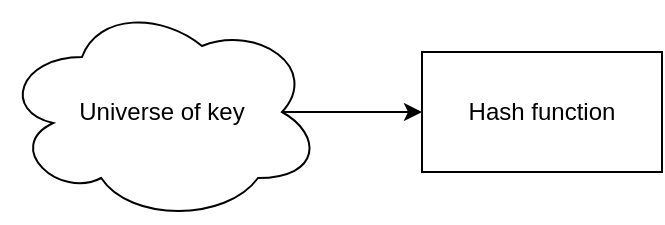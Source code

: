 <mxfile>
    <diagram id="z0KGTrvXaXvIbUt_3oa3" name="Page-1">
        <mxGraphModel dx="880" dy="444" grid="1" gridSize="10" guides="1" tooltips="1" connect="1" arrows="1" fold="1" page="1" pageScale="1" pageWidth="850" pageHeight="1100" math="0" shadow="0">
            <root>
                <mxCell id="0"/>
                <mxCell id="1" parent="0"/>
                <mxCell id="4" style="edgeStyle=none;html=1;exitX=0.875;exitY=0.5;exitDx=0;exitDy=0;exitPerimeter=0;" edge="1" parent="1" source="2" target="3">
                    <mxGeometry relative="1" as="geometry"/>
                </mxCell>
                <mxCell id="2" value="Universe of key" style="ellipse;shape=cloud;whiteSpace=wrap;html=1;" vertex="1" parent="1">
                    <mxGeometry x="80" y="130" width="160" height="110" as="geometry"/>
                </mxCell>
                <mxCell id="3" value="Hash function" style="rounded=0;whiteSpace=wrap;html=1;" vertex="1" parent="1">
                    <mxGeometry x="290" y="155" width="120" height="60" as="geometry"/>
                </mxCell>
            </root>
        </mxGraphModel>
    </diagram>
</mxfile>